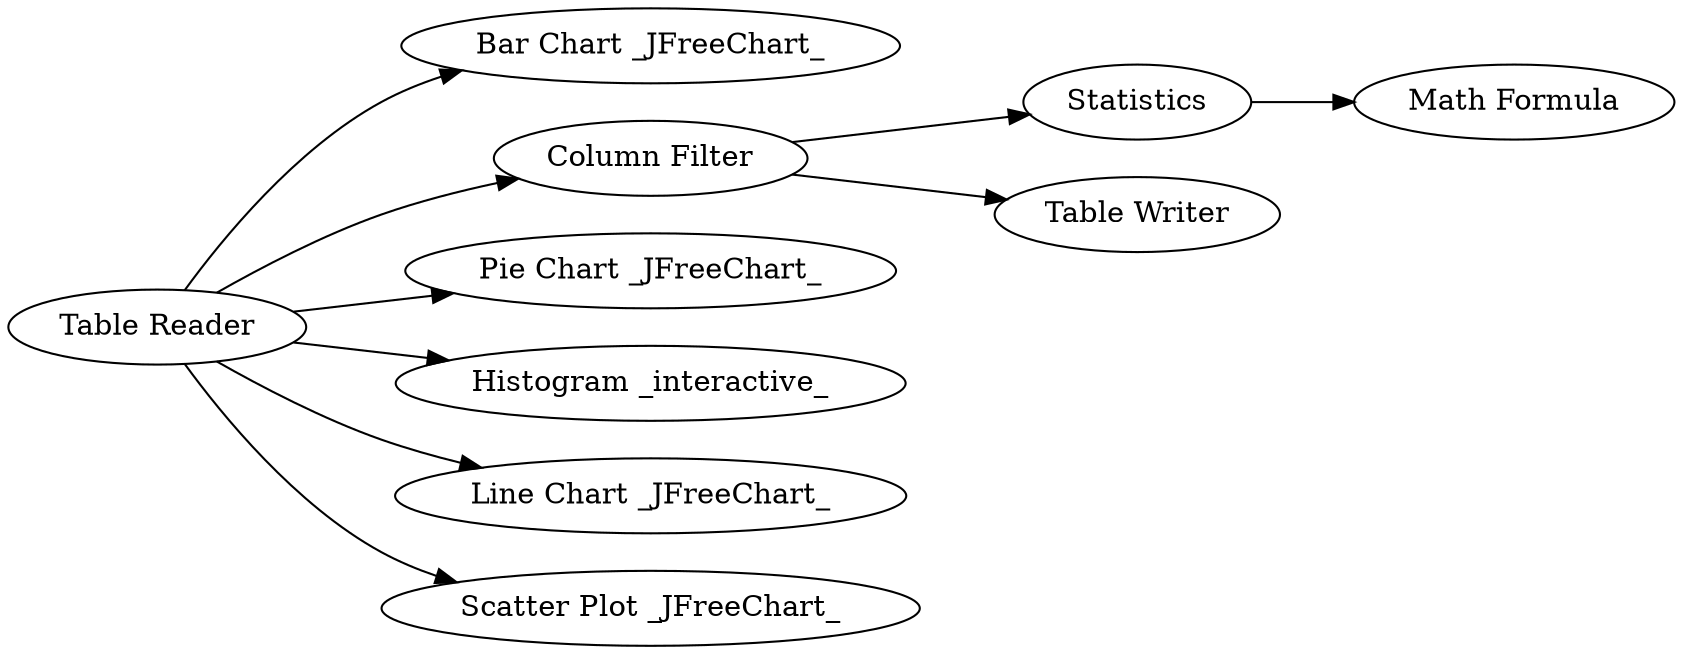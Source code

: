 digraph {
	"-3539775044273245842_11" [label=Statistics]
	"-3539775044273245842_2" [label="Bar Chart _JFreeChart_"]
	"-3539775044273245842_13" [label="Column Filter"]
	"-3539775044273245842_12" [label="Math Formula"]
	"-3539775044273245842_7" [label="Pie Chart _JFreeChart_"]
	"-3539775044273245842_20" [label="Table Reader"]
	"-3539775044273245842_18" [label="Histogram _interactive_"]
	"-3539775044273245842_19" [label="Table Writer"]
	"-3539775044273245842_6" [label="Line Chart _JFreeChart_"]
	"-3539775044273245842_9" [label="Scatter Plot _JFreeChart_"]
	"-3539775044273245842_20" -> "-3539775044273245842_7"
	"-3539775044273245842_13" -> "-3539775044273245842_19"
	"-3539775044273245842_20" -> "-3539775044273245842_9"
	"-3539775044273245842_20" -> "-3539775044273245842_18"
	"-3539775044273245842_20" -> "-3539775044273245842_13"
	"-3539775044273245842_20" -> "-3539775044273245842_2"
	"-3539775044273245842_20" -> "-3539775044273245842_6"
	"-3539775044273245842_11" -> "-3539775044273245842_12"
	"-3539775044273245842_13" -> "-3539775044273245842_11"
	rankdir=LR
}
